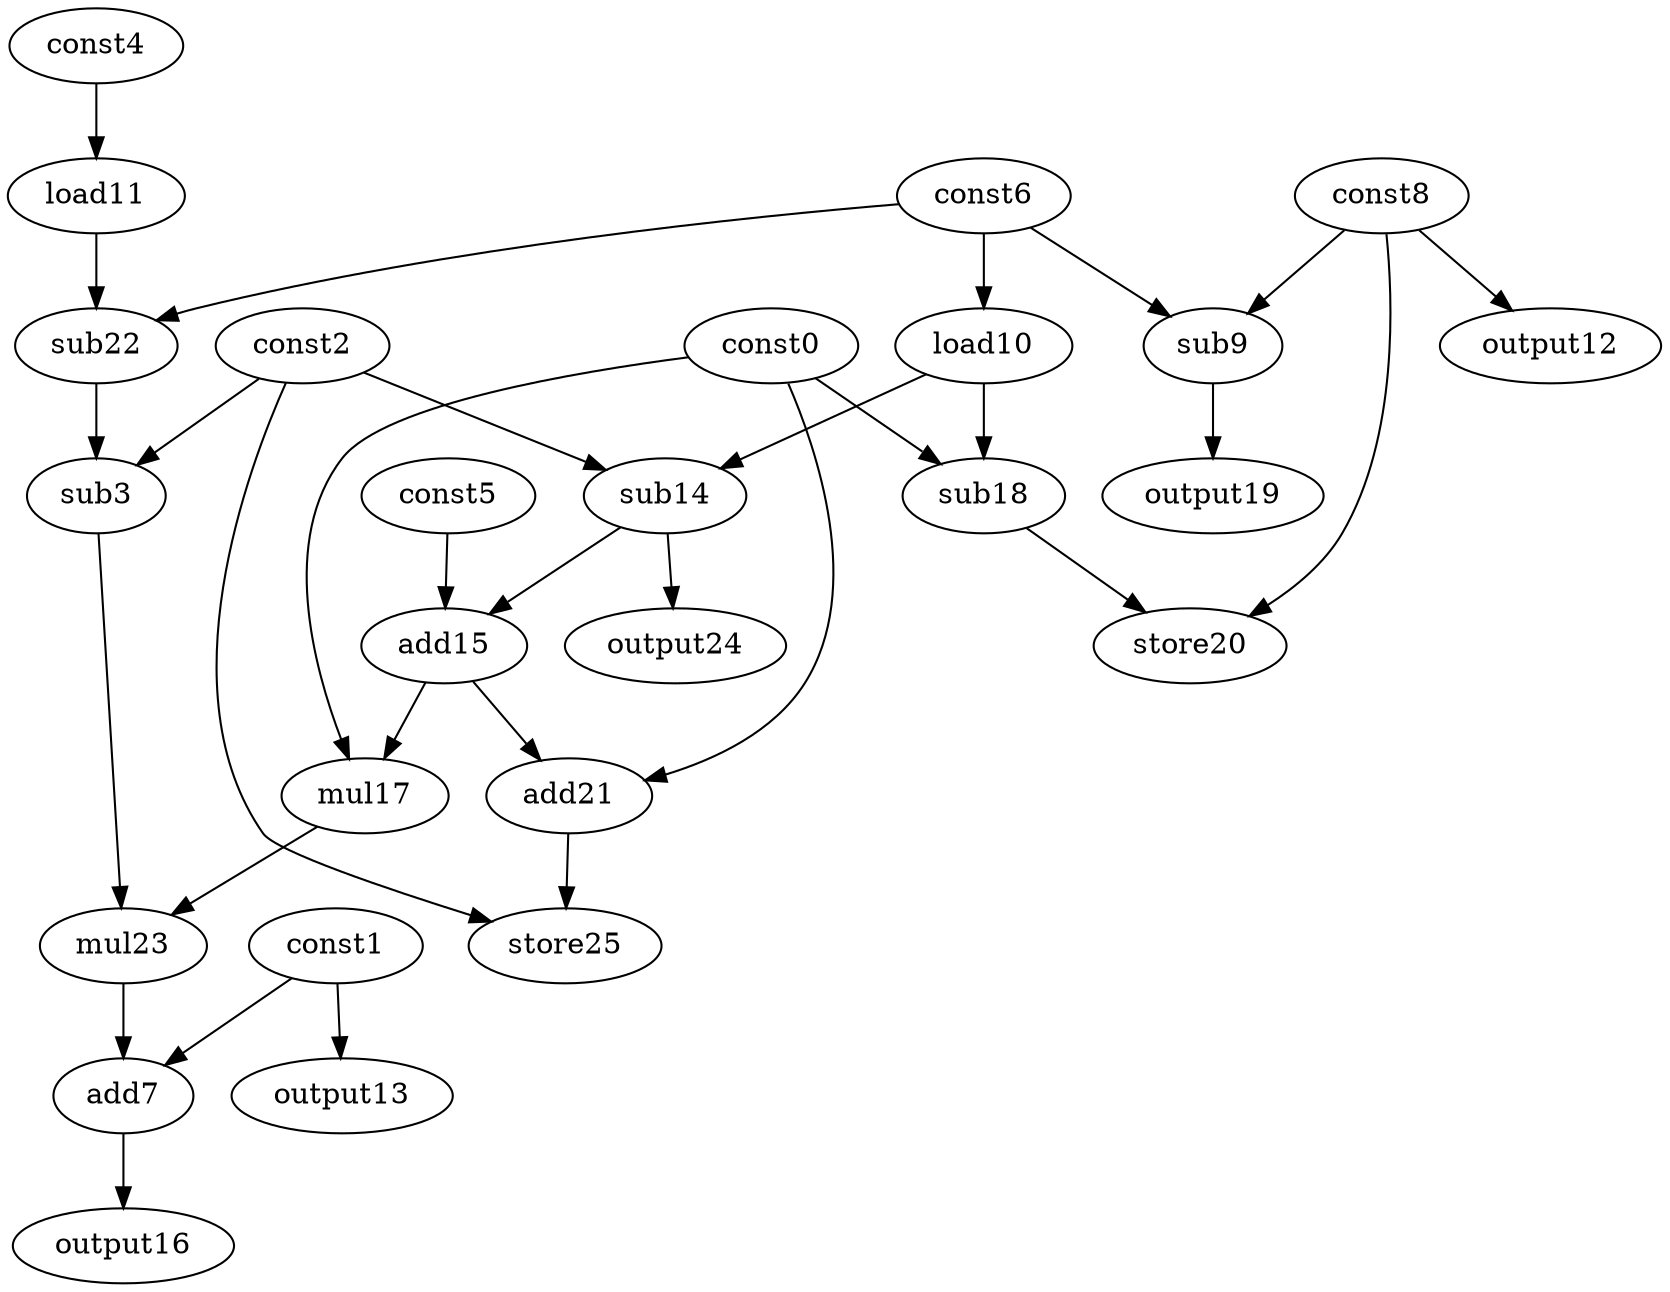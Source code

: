 digraph G { 
const0[opcode=const]; 
const1[opcode=const]; 
const2[opcode=const]; 
sub3[opcode=sub]; 
const4[opcode=const]; 
const5[opcode=const]; 
const6[opcode=const]; 
add7[opcode=add]; 
const8[opcode=const]; 
sub9[opcode=sub]; 
load10[opcode=load]; 
load11[opcode=load]; 
output12[opcode=output]; 
output13[opcode=output]; 
sub14[opcode=sub]; 
add15[opcode=add]; 
output16[opcode=output]; 
mul17[opcode=mul]; 
sub18[opcode=sub]; 
output19[opcode=output]; 
store20[opcode=store]; 
add21[opcode=add]; 
sub22[opcode=sub]; 
mul23[opcode=mul]; 
output24[opcode=output]; 
store25[opcode=store]; 
const8->sub9[operand=0];
const6->sub9[operand=1];
const6->load10[operand=0];
const4->load11[operand=0];
const8->output12[operand=0];
const1->output13[operand=0];
const2->sub14[operand=0];
load10->sub14[operand=1];
const0->sub18[operand=0];
load10->sub18[operand=1];
sub9->output19[operand=0];
load11->sub22[operand=0];
const6->sub22[operand=1];
const2->sub3[operand=0];
sub22->sub3[operand=1];
const5->add15[operand=0];
sub14->add15[operand=1];
const8->store20[operand=0];
sub18->store20[operand=1];
sub14->output24[operand=0];
const0->mul17[operand=0];
add15->mul17[operand=1];
const0->add21[operand=0];
add15->add21[operand=1];
mul17->mul23[operand=0];
sub3->mul23[operand=1];
const2->store25[operand=0];
add21->store25[operand=1];
const1->add7[operand=0];
mul23->add7[operand=1];
add7->output16[operand=0];
}
